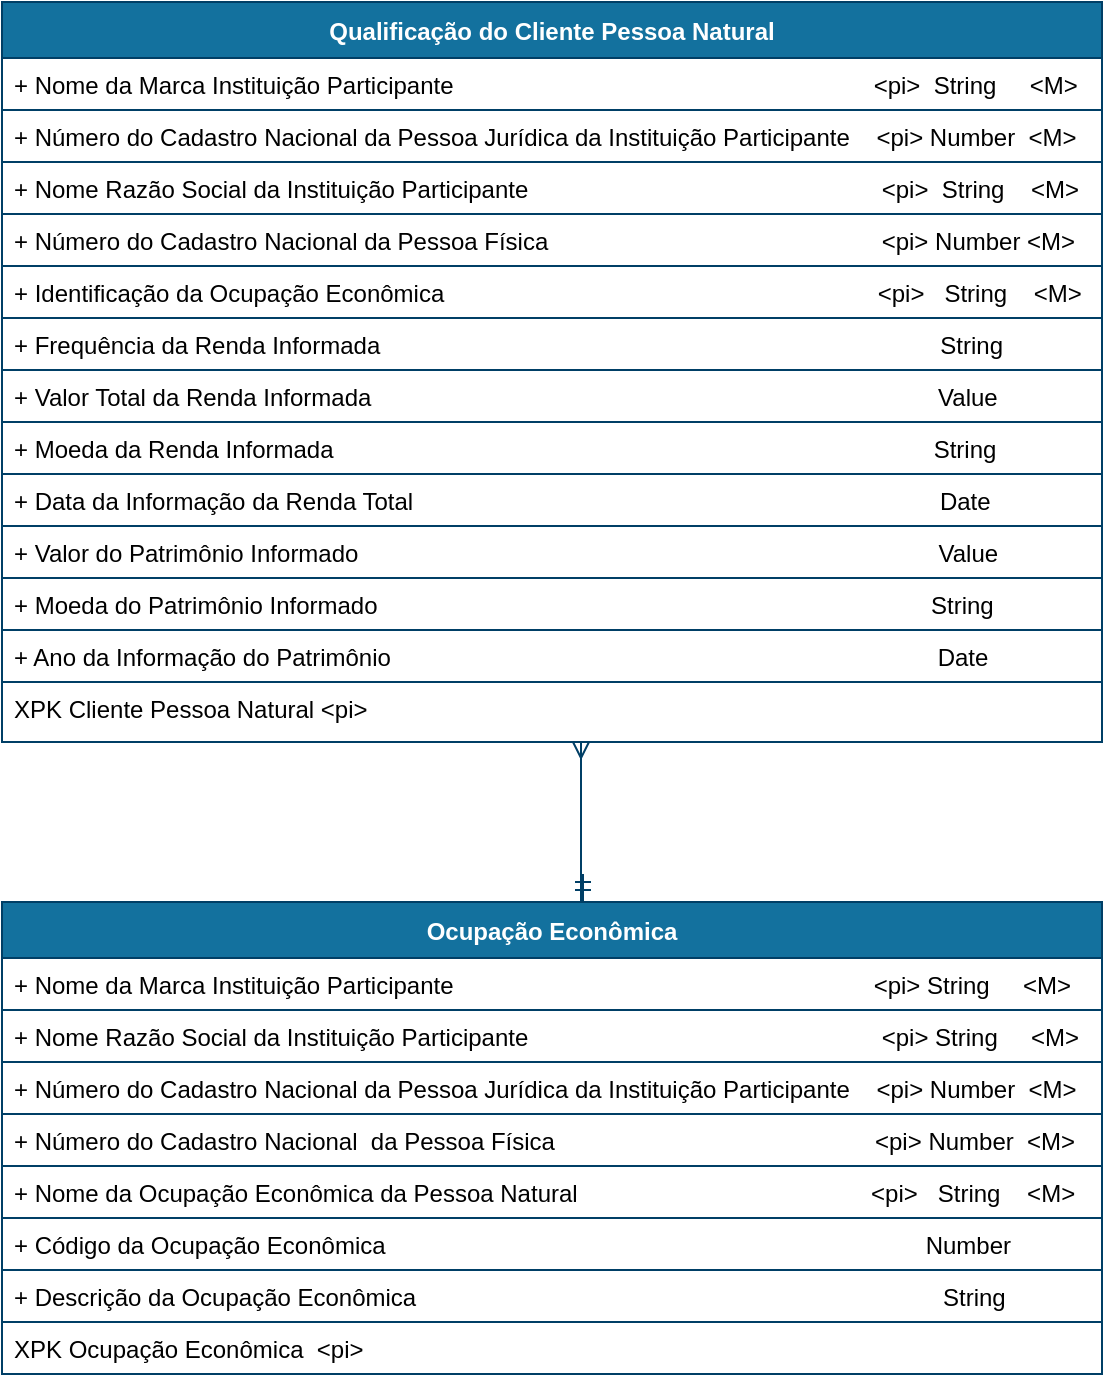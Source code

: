 <mxfile version="14.4.4" type="device"><diagram id="R2lEEEUBdFMjLlhIrx00" name="Qualification_Personal"><mxGraphModel dx="3593" dy="2308" grid="1" gridSize="10" guides="1" tooltips="1" connect="1" arrows="1" fold="1" page="1" pageScale="1" pageWidth="1169" pageHeight="827" math="0" shadow="0" extFonts="Permanent Marker^https://fonts.googleapis.com/css?family=Permanent+Marker"><root><mxCell id="0"/><mxCell id="1" parent="0"/><mxCell id="I1QiydlpINyYP4eNvy2p-4" value="Qualificação do Cliente Pessoa Natural" style="swimlane;fontStyle=1;childLayout=stackLayout;horizontal=1;startSize=28;horizontalStack=0;resizeParent=1;resizeParentMax=0;resizeLast=0;collapsible=1;marginBottom=0;rounded=0;shadow=0;comic=0;sketch=0;align=center;html=0;autosize=1;fillColor=#13719E;strokeColor=#003F66;fontColor=#FFFFFF;" parent="1" vertex="1"><mxGeometry x="-2277" y="-1620" width="550" height="340" as="geometry"/></mxCell><mxCell id="I1QiydlpINyYP4eNvy2p-5" value="+ Nome da Marca Instituição Participante                                                               &lt;pi&gt;  String     &lt;M&gt;" style="text;fillColor=none;align=left;verticalAlign=top;spacingLeft=4;spacingRight=4;overflow=hidden;rotatable=0;points=[[0,0.5],[1,0.5]];portConstraint=eastwest;strokeColor=#003F66;" parent="I1QiydlpINyYP4eNvy2p-4" vertex="1"><mxGeometry y="28" width="550" height="26" as="geometry"/></mxCell><mxCell id="I1QiydlpINyYP4eNvy2p-6" value="+ Número do Cadastro Nacional da Pessoa Jurídica da Instituição Participante    &lt;pi&gt; Number  &lt;M&gt;" style="text;fillColor=none;align=left;verticalAlign=top;spacingLeft=4;spacingRight=4;overflow=hidden;rotatable=0;points=[[0,0.5],[1,0.5]];portConstraint=eastwest;strokeColor=#003F66;" parent="I1QiydlpINyYP4eNvy2p-4" vertex="1"><mxGeometry y="54" width="550" height="26" as="geometry"/></mxCell><mxCell id="I1QiydlpINyYP4eNvy2p-7" value="+ Nome Razão Social da Instituição Participante                                                     &lt;pi&gt;  String    &lt;M&gt;" style="text;fillColor=none;align=left;verticalAlign=top;spacingLeft=4;spacingRight=4;overflow=hidden;rotatable=0;points=[[0,0.5],[1,0.5]];portConstraint=eastwest;strokeColor=#003F66;" parent="I1QiydlpINyYP4eNvy2p-4" vertex="1"><mxGeometry y="80" width="550" height="26" as="geometry"/></mxCell><mxCell id="I1QiydlpINyYP4eNvy2p-8" value="+ Número do Cadastro Nacional da Pessoa Física                                                  &lt;pi&gt; Number &lt;M&gt;" style="text;fillColor=none;align=left;verticalAlign=top;spacingLeft=4;spacingRight=4;overflow=hidden;rotatable=0;points=[[0,0.5],[1,0.5]];portConstraint=eastwest;strokeColor=#003F66;" parent="I1QiydlpINyYP4eNvy2p-4" vertex="1"><mxGeometry y="106" width="550" height="26" as="geometry"/></mxCell><mxCell id="I1QiydlpINyYP4eNvy2p-10" value="+ Identificação da Ocupação Econômica                                                                 &lt;pi&gt;   String    &lt;M&gt;" style="text;fillColor=none;align=left;verticalAlign=top;spacingLeft=4;spacingRight=4;overflow=hidden;rotatable=0;points=[[0,0.5],[1,0.5]];portConstraint=eastwest;strokeColor=#003F66;" parent="I1QiydlpINyYP4eNvy2p-4" vertex="1"><mxGeometry y="132" width="550" height="26" as="geometry"/></mxCell><mxCell id="i5alxC5c4QrYbfoZQbBZ-13" value="+ Frequência da Renda Informada                                                                                    String   " style="text;fillColor=none;align=left;verticalAlign=top;spacingLeft=4;spacingRight=4;overflow=hidden;rotatable=0;points=[[0,0.5],[1,0.5]];portConstraint=eastwest;strokeColor=#003F66;" parent="I1QiydlpINyYP4eNvy2p-4" vertex="1"><mxGeometry y="158" width="550" height="26" as="geometry"/></mxCell><mxCell id="I1QiydlpINyYP4eNvy2p-11" value="+ Valor Total da Renda Informada                                                                                     Value" style="text;fillColor=none;align=left;verticalAlign=top;spacingLeft=4;spacingRight=4;overflow=hidden;rotatable=0;points=[[0,0.5],[1,0.5]];portConstraint=eastwest;strokeColor=#003F66;" parent="I1QiydlpINyYP4eNvy2p-4" vertex="1"><mxGeometry y="184" width="550" height="26" as="geometry"/></mxCell><mxCell id="i5alxC5c4QrYbfoZQbBZ-11" value="+ Moeda da Renda Informada                                                                                          String" style="text;fillColor=none;align=left;verticalAlign=top;spacingLeft=4;spacingRight=4;overflow=hidden;rotatable=0;points=[[0,0.5],[1,0.5]];portConstraint=eastwest;strokeColor=#003F66;" parent="I1QiydlpINyYP4eNvy2p-4" vertex="1"><mxGeometry y="210" width="550" height="26" as="geometry"/></mxCell><mxCell id="I1QiydlpINyYP4eNvy2p-19" value="+ Data da Informação da Renda Total                                                                               Date" style="text;fillColor=none;align=left;verticalAlign=top;spacingLeft=4;spacingRight=4;overflow=hidden;rotatable=0;points=[[0,0.5],[1,0.5]];portConstraint=eastwest;strokeColor=#003F66;" parent="I1QiydlpINyYP4eNvy2p-4" vertex="1"><mxGeometry y="236" width="550" height="26" as="geometry"/></mxCell><mxCell id="I1QiydlpINyYP4eNvy2p-20" value="+ Valor do Patrimônio Informado                                                                                       Value" style="text;fillColor=none;align=left;verticalAlign=top;spacingLeft=4;spacingRight=4;overflow=hidden;rotatable=0;points=[[0,0.5],[1,0.5]];portConstraint=eastwest;strokeColor=#003F66;" parent="I1QiydlpINyYP4eNvy2p-4" vertex="1"><mxGeometry y="262" width="550" height="26" as="geometry"/></mxCell><mxCell id="i5alxC5c4QrYbfoZQbBZ-12" value="+ Moeda do Patrimônio Informado                                                                                   String" style="text;fillColor=none;align=left;verticalAlign=top;spacingLeft=4;spacingRight=4;overflow=hidden;rotatable=0;points=[[0,0.5],[1,0.5]];portConstraint=eastwest;strokeColor=#003F66;" parent="I1QiydlpINyYP4eNvy2p-4" vertex="1"><mxGeometry y="288" width="550" height="26" as="geometry"/></mxCell><mxCell id="I1QiydlpINyYP4eNvy2p-21" value="+ Ano da Informação do Patrimônio                                                                                  Date" style="text;fillColor=none;align=left;verticalAlign=top;spacingLeft=4;spacingRight=4;overflow=hidden;rotatable=0;points=[[0,0.5],[1,0.5]];portConstraint=eastwest;strokeColor=#003F66;" parent="I1QiydlpINyYP4eNvy2p-4" vertex="1"><mxGeometry y="314" width="550" height="26" as="geometry"/></mxCell><mxCell id="i5alxC5c4QrYbfoZQbBZ-14" style="edgeStyle=orthogonalEdgeStyle;rounded=0;orthogonalLoop=1;jettySize=auto;html=1;exitX=0.5;exitY=0;exitDx=0;exitDy=0;startArrow=ERmandOne;startFill=0;endArrow=ERmany;endFill=0;strokeColor=#003F66;" parent="1" edge="1"><mxGeometry relative="1" as="geometry"><mxPoint x="-1986.5" y="-1184" as="sourcePoint"/><mxPoint x="-1987.5" y="-1250" as="targetPoint"/><Array as="points"><mxPoint x="-1986" y="-1170"/><mxPoint x="-1987" y="-1170"/></Array></mxGeometry></mxCell><mxCell id="i5alxC5c4QrYbfoZQbBZ-1" value="Ocupação Econômica" style="swimlane;fontStyle=1;childLayout=stackLayout;horizontal=1;startSize=28;horizontalStack=0;resizeParent=1;resizeParentMax=0;resizeLast=0;collapsible=1;marginBottom=0;rounded=0;shadow=0;comic=0;sketch=0;align=center;html=0;autosize=1;fillColor=#13719E;strokeColor=#003F66;fontColor=#FFFFFF;" parent="1" vertex="1"><mxGeometry x="-2277" y="-1170" width="550" height="236" as="geometry"/></mxCell><mxCell id="i5alxC5c4QrYbfoZQbBZ-2" value="+ Nome da Marca Instituição Participante                                                               &lt;pi&gt; String     &lt;M&gt;" style="text;fillColor=none;align=left;verticalAlign=top;spacingLeft=4;spacingRight=4;overflow=hidden;rotatable=0;points=[[0,0.5],[1,0.5]];portConstraint=eastwest;strokeColor=#003F66;" parent="i5alxC5c4QrYbfoZQbBZ-1" vertex="1"><mxGeometry y="28" width="550" height="26" as="geometry"/></mxCell><mxCell id="i5alxC5c4QrYbfoZQbBZ-3" value="+ Nome Razão Social da Instituição Participante                                                     &lt;pi&gt; String     &lt;M&gt;" style="text;fillColor=none;align=left;verticalAlign=top;spacingLeft=4;spacingRight=4;overflow=hidden;rotatable=0;points=[[0,0.5],[1,0.5]];portConstraint=eastwest;strokeColor=#003F66;" parent="i5alxC5c4QrYbfoZQbBZ-1" vertex="1"><mxGeometry y="54" width="550" height="26" as="geometry"/></mxCell><mxCell id="i5alxC5c4QrYbfoZQbBZ-4" value="+ Número do Cadastro Nacional da Pessoa Jurídica da Instituição Participante    &lt;pi&gt; Number  &lt;M&gt;" style="text;fillColor=none;align=left;verticalAlign=top;spacingLeft=4;spacingRight=4;overflow=hidden;rotatable=0;points=[[0,0.5],[1,0.5]];portConstraint=eastwest;strokeColor=#003F66;" parent="i5alxC5c4QrYbfoZQbBZ-1" vertex="1"><mxGeometry y="80" width="550" height="26" as="geometry"/></mxCell><mxCell id="i5alxC5c4QrYbfoZQbBZ-5" value="+ Número do Cadastro Nacional  da Pessoa Física                                                &lt;pi&gt; Number  &lt;M&gt;" style="text;fillColor=none;align=left;verticalAlign=top;spacingLeft=4;spacingRight=4;overflow=hidden;rotatable=0;points=[[0,0.5],[1,0.5]];portConstraint=eastwest;strokeColor=#003F66;" parent="i5alxC5c4QrYbfoZQbBZ-1" vertex="1"><mxGeometry y="106" width="550" height="26" as="geometry"/></mxCell><mxCell id="i5alxC5c4QrYbfoZQbBZ-6" value="+ Nome da Ocupação Econômica da Pessoa Natural                                            &lt;pi&gt;   String    &lt;M&gt;" style="text;fillColor=none;align=left;verticalAlign=top;spacingLeft=4;spacingRight=4;overflow=hidden;rotatable=0;points=[[0,0.5],[1,0.5]];portConstraint=eastwest;strokeColor=#003F66;" parent="i5alxC5c4QrYbfoZQbBZ-1" vertex="1"><mxGeometry y="132" width="550" height="26" as="geometry"/></mxCell><mxCell id="i5alxC5c4QrYbfoZQbBZ-7" value="+ Código da Ocupação Econômica                                                                                 Number" style="text;fillColor=none;align=left;verticalAlign=top;spacingLeft=4;spacingRight=4;overflow=hidden;rotatable=0;points=[[0,0.5],[1,0.5]];portConstraint=eastwest;strokeColor=#003F66;" parent="i5alxC5c4QrYbfoZQbBZ-1" vertex="1"><mxGeometry y="158" width="550" height="26" as="geometry"/></mxCell><mxCell id="i5alxC5c4QrYbfoZQbBZ-8" value="+ Descrição da Ocupação Econômica                                                                               String" style="text;fillColor=none;align=left;verticalAlign=top;spacingLeft=4;spacingRight=4;overflow=hidden;rotatable=0;points=[[0,0.5],[1,0.5]];portConstraint=eastwest;strokeColor=#003F66;" parent="i5alxC5c4QrYbfoZQbBZ-1" vertex="1"><mxGeometry y="184" width="550" height="26" as="geometry"/></mxCell><mxCell id="i5alxC5c4QrYbfoZQbBZ-10" value="XPK Ocupação Econômica  &lt;pi&gt;" style="text;fillColor=none;align=left;verticalAlign=top;spacingLeft=4;spacingRight=4;overflow=hidden;rotatable=0;points=[[0,0.5],[1,0.5]];portConstraint=eastwest;strokeColor=#003F66;" parent="i5alxC5c4QrYbfoZQbBZ-1" vertex="1"><mxGeometry y="210" width="550" height="26" as="geometry"/></mxCell><mxCell id="I1QiydlpINyYP4eNvy2p-22" value="XPK Cliente Pessoa Natural &lt;pi&gt;" style="text;fillColor=none;align=left;verticalAlign=top;spacingLeft=4;spacingRight=4;overflow=hidden;rotatable=0;points=[[0,0.5],[1,0.5]];portConstraint=eastwest;strokeColor=#003F66;" parent="1" vertex="1"><mxGeometry x="-2277" y="-1280" width="550" height="30" as="geometry"/></mxCell></root></mxGraphModel></diagram></mxfile>